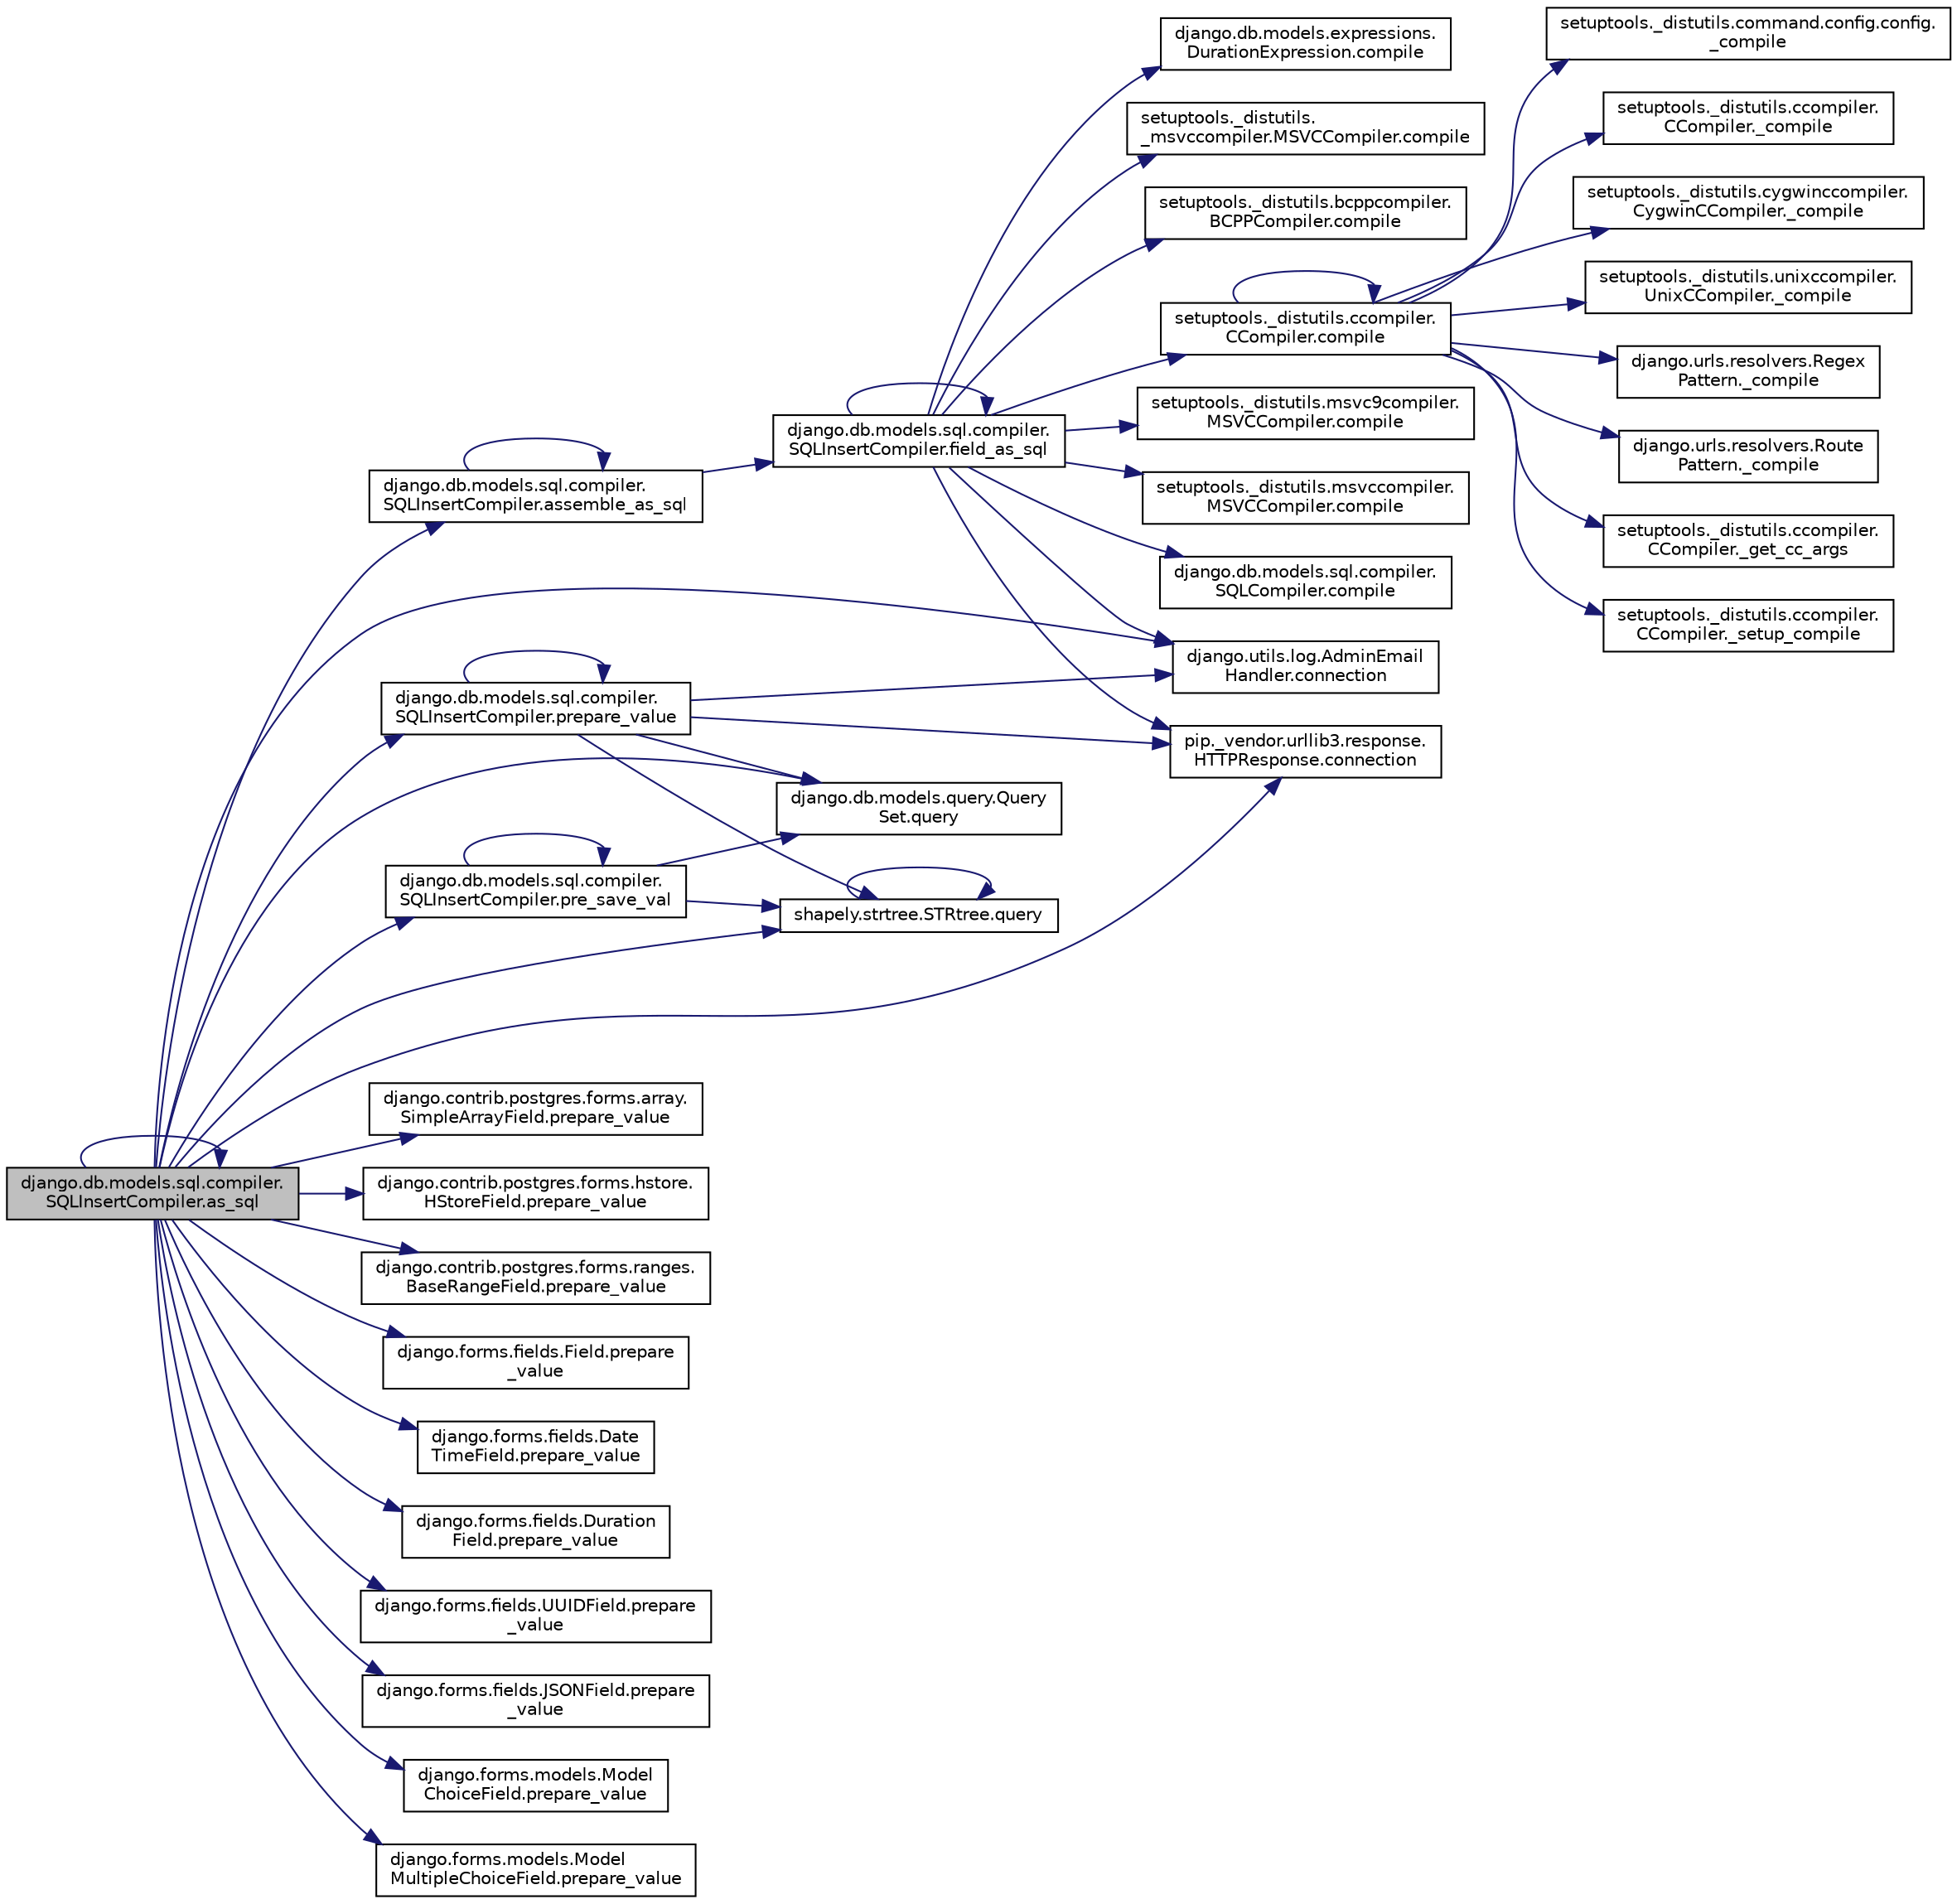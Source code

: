 digraph "django.db.models.sql.compiler.SQLInsertCompiler.as_sql"
{
 // LATEX_PDF_SIZE
  edge [fontname="Helvetica",fontsize="10",labelfontname="Helvetica",labelfontsize="10"];
  node [fontname="Helvetica",fontsize="10",shape=record];
  rankdir="LR";
  Node1 [label="django.db.models.sql.compiler.\lSQLInsertCompiler.as_sql",height=0.2,width=0.4,color="black", fillcolor="grey75", style="filled", fontcolor="black",tooltip=" "];
  Node1 -> Node1 [color="midnightblue",fontsize="10",style="solid",fontname="Helvetica"];
  Node1 -> Node2 [color="midnightblue",fontsize="10",style="solid",fontname="Helvetica"];
  Node2 [label="django.db.models.sql.compiler.\lSQLInsertCompiler.assemble_as_sql",height=0.2,width=0.4,color="black", fillcolor="white", style="filled",URL="$dd/daa/classdjango_1_1db_1_1models_1_1sql_1_1compiler_1_1_s_q_l_insert_compiler.html#a6988070a689b19fed62f76340ab2a87b",tooltip=" "];
  Node2 -> Node2 [color="midnightblue",fontsize="10",style="solid",fontname="Helvetica"];
  Node2 -> Node3 [color="midnightblue",fontsize="10",style="solid",fontname="Helvetica"];
  Node3 [label="django.db.models.sql.compiler.\lSQLInsertCompiler.field_as_sql",height=0.2,width=0.4,color="black", fillcolor="white", style="filled",URL="$dd/daa/classdjango_1_1db_1_1models_1_1sql_1_1compiler_1_1_s_q_l_insert_compiler.html#aacfbda3cb6cf587e98576326803a60a0",tooltip=" "];
  Node3 -> Node4 [color="midnightblue",fontsize="10",style="solid",fontname="Helvetica"];
  Node4 [label="django.db.models.sql.compiler.\lSQLCompiler.compile",height=0.2,width=0.4,color="black", fillcolor="white", style="filled",URL="$df/de2/classdjango_1_1db_1_1models_1_1sql_1_1compiler_1_1_s_q_l_compiler.html#a32595f72b9ee93811a5aa0c62a0731bf",tooltip=" "];
  Node3 -> Node5 [color="midnightblue",fontsize="10",style="solid",fontname="Helvetica"];
  Node5 [label="django.db.models.expressions.\lDurationExpression.compile",height=0.2,width=0.4,color="black", fillcolor="white", style="filled",URL="$df/d03/classdjango_1_1db_1_1models_1_1expressions_1_1_duration_expression.html#af6c7640c2b1cafc6c47b3daaf8abc6d6",tooltip=" "];
  Node3 -> Node6 [color="midnightblue",fontsize="10",style="solid",fontname="Helvetica"];
  Node6 [label="setuptools._distutils.\l_msvccompiler.MSVCCompiler.compile",height=0.2,width=0.4,color="black", fillcolor="white", style="filled",URL="$db/da5/classsetuptools_1_1__distutils_1_1__msvccompiler_1_1_m_s_v_c_compiler.html#ac642fa6ac2fb8e00686189cecfff2ca6",tooltip=" "];
  Node3 -> Node7 [color="midnightblue",fontsize="10",style="solid",fontname="Helvetica"];
  Node7 [label="setuptools._distutils.bcppcompiler.\lBCPPCompiler.compile",height=0.2,width=0.4,color="black", fillcolor="white", style="filled",URL="$db/d1b/classsetuptools_1_1__distutils_1_1bcppcompiler_1_1_b_c_p_p_compiler.html#a0bcc35ed8d94b790b4080b431aa900f6",tooltip=" "];
  Node3 -> Node8 [color="midnightblue",fontsize="10",style="solid",fontname="Helvetica"];
  Node8 [label="setuptools._distutils.ccompiler.\lCCompiler.compile",height=0.2,width=0.4,color="black", fillcolor="white", style="filled",URL="$d0/daa/classsetuptools_1_1__distutils_1_1ccompiler_1_1_c_compiler.html#a7833583eb8aad3b9be525a98b9293fa5",tooltip=" "];
  Node8 -> Node9 [color="midnightblue",fontsize="10",style="solid",fontname="Helvetica"];
  Node9 [label="setuptools._distutils.command.config.config.\l_compile",height=0.2,width=0.4,color="black", fillcolor="white", style="filled",URL="$d2/d18/classsetuptools_1_1__distutils_1_1command_1_1config_1_1config.html#a36c863388689da3d8ea8efe45d286aca",tooltip=" "];
  Node8 -> Node10 [color="midnightblue",fontsize="10",style="solid",fontname="Helvetica"];
  Node10 [label="setuptools._distutils.ccompiler.\lCCompiler._compile",height=0.2,width=0.4,color="black", fillcolor="white", style="filled",URL="$d0/daa/classsetuptools_1_1__distutils_1_1ccompiler_1_1_c_compiler.html#a117513eeacbcffd553c0b688a5eeae34",tooltip=" "];
  Node8 -> Node11 [color="midnightblue",fontsize="10",style="solid",fontname="Helvetica"];
  Node11 [label="setuptools._distutils.cygwinccompiler.\lCygwinCCompiler._compile",height=0.2,width=0.4,color="black", fillcolor="white", style="filled",URL="$d5/d19/classsetuptools_1_1__distutils_1_1cygwinccompiler_1_1_cygwin_c_compiler.html#ae7f918242d4512f70410d228bbfc5758",tooltip=" "];
  Node8 -> Node12 [color="midnightblue",fontsize="10",style="solid",fontname="Helvetica"];
  Node12 [label="setuptools._distutils.unixccompiler.\lUnixCCompiler._compile",height=0.2,width=0.4,color="black", fillcolor="white", style="filled",URL="$d5/da2/classsetuptools_1_1__distutils_1_1unixccompiler_1_1_unix_c_compiler.html#addeefa825fbf9dfef5669cb3ac77af97",tooltip=" "];
  Node8 -> Node13 [color="midnightblue",fontsize="10",style="solid",fontname="Helvetica"];
  Node13 [label="django.urls.resolvers.Regex\lPattern._compile",height=0.2,width=0.4,color="black", fillcolor="white", style="filled",URL="$de/dca/classdjango_1_1urls_1_1resolvers_1_1_regex_pattern.html#afe4744cc57b32ca688c90ee538b6f392",tooltip=" "];
  Node8 -> Node14 [color="midnightblue",fontsize="10",style="solid",fontname="Helvetica"];
  Node14 [label="django.urls.resolvers.Route\lPattern._compile",height=0.2,width=0.4,color="black", fillcolor="white", style="filled",URL="$db/d58/classdjango_1_1urls_1_1resolvers_1_1_route_pattern.html#a23200c7926ec6d89793597e8257567eb",tooltip=" "];
  Node8 -> Node15 [color="midnightblue",fontsize="10",style="solid",fontname="Helvetica"];
  Node15 [label="setuptools._distutils.ccompiler.\lCCompiler._get_cc_args",height=0.2,width=0.4,color="black", fillcolor="white", style="filled",URL="$d0/daa/classsetuptools_1_1__distutils_1_1ccompiler_1_1_c_compiler.html#a6da1d7b55553f0c4c84f9323af0798cf",tooltip=" "];
  Node8 -> Node16 [color="midnightblue",fontsize="10",style="solid",fontname="Helvetica"];
  Node16 [label="setuptools._distutils.ccompiler.\lCCompiler._setup_compile",height=0.2,width=0.4,color="black", fillcolor="white", style="filled",URL="$d0/daa/classsetuptools_1_1__distutils_1_1ccompiler_1_1_c_compiler.html#a598994ee15273fe9e868797cf66389d8",tooltip=" "];
  Node8 -> Node8 [color="midnightblue",fontsize="10",style="solid",fontname="Helvetica"];
  Node3 -> Node17 [color="midnightblue",fontsize="10",style="solid",fontname="Helvetica"];
  Node17 [label="setuptools._distutils.msvc9compiler.\lMSVCCompiler.compile",height=0.2,width=0.4,color="black", fillcolor="white", style="filled",URL="$d3/d66/classsetuptools_1_1__distutils_1_1msvc9compiler_1_1_m_s_v_c_compiler.html#a8ed1af33b4f9e03527e5a4d1aeb0f0a6",tooltip=" "];
  Node3 -> Node18 [color="midnightblue",fontsize="10",style="solid",fontname="Helvetica"];
  Node18 [label="setuptools._distutils.msvccompiler.\lMSVCCompiler.compile",height=0.2,width=0.4,color="black", fillcolor="white", style="filled",URL="$d3/d17/classsetuptools_1_1__distutils_1_1msvccompiler_1_1_m_s_v_c_compiler.html#ab6f87459d24ece924175a9f45637d315",tooltip=" "];
  Node3 -> Node19 [color="midnightblue",fontsize="10",style="solid",fontname="Helvetica"];
  Node19 [label="django.utils.log.AdminEmail\lHandler.connection",height=0.2,width=0.4,color="black", fillcolor="white", style="filled",URL="$d9/d6a/classdjango_1_1utils_1_1log_1_1_admin_email_handler.html#a07baeac3b7b8c28175cfd3a4a55ba9b5",tooltip=" "];
  Node3 -> Node20 [color="midnightblue",fontsize="10",style="solid",fontname="Helvetica"];
  Node20 [label="pip._vendor.urllib3.response.\lHTTPResponse.connection",height=0.2,width=0.4,color="black", fillcolor="white", style="filled",URL="$dd/d5a/classpip_1_1__vendor_1_1urllib3_1_1response_1_1_h_t_t_p_response.html#a27a88449c366048b39e0a46f78381f1a",tooltip=" "];
  Node3 -> Node3 [color="midnightblue",fontsize="10",style="solid",fontname="Helvetica"];
  Node1 -> Node19 [color="midnightblue",fontsize="10",style="solid",fontname="Helvetica"];
  Node1 -> Node20 [color="midnightblue",fontsize="10",style="solid",fontname="Helvetica"];
  Node1 -> Node21 [color="midnightblue",fontsize="10",style="solid",fontname="Helvetica"];
  Node21 [label="django.db.models.sql.compiler.\lSQLInsertCompiler.pre_save_val",height=0.2,width=0.4,color="black", fillcolor="white", style="filled",URL="$dd/daa/classdjango_1_1db_1_1models_1_1sql_1_1compiler_1_1_s_q_l_insert_compiler.html#a1fc84771ed07cd3ec7c5b9dcdd91da95",tooltip=" "];
  Node21 -> Node21 [color="midnightblue",fontsize="10",style="solid",fontname="Helvetica"];
  Node21 -> Node22 [color="midnightblue",fontsize="10",style="solid",fontname="Helvetica"];
  Node22 [label="django.db.models.query.Query\lSet.query",height=0.2,width=0.4,color="black", fillcolor="white", style="filled",URL="$dd/d94/classdjango_1_1db_1_1models_1_1query_1_1_query_set.html#a122ab2492eab3285ee368fba53d18a13",tooltip=" "];
  Node21 -> Node23 [color="midnightblue",fontsize="10",style="solid",fontname="Helvetica"];
  Node23 [label="shapely.strtree.STRtree.query",height=0.2,width=0.4,color="black", fillcolor="white", style="filled",URL="$de/dd0/classshapely_1_1strtree_1_1_s_t_rtree.html#a36091f1859b35aa145800837553ec921",tooltip=" "];
  Node23 -> Node23 [color="midnightblue",fontsize="10",style="solid",fontname="Helvetica"];
  Node1 -> Node24 [color="midnightblue",fontsize="10",style="solid",fontname="Helvetica"];
  Node24 [label="django.db.models.sql.compiler.\lSQLInsertCompiler.prepare_value",height=0.2,width=0.4,color="black", fillcolor="white", style="filled",URL="$dd/daa/classdjango_1_1db_1_1models_1_1sql_1_1compiler_1_1_s_q_l_insert_compiler.html#a0d7a9343da813fc48b24d9baa8087eb8",tooltip=" "];
  Node24 -> Node19 [color="midnightblue",fontsize="10",style="solid",fontname="Helvetica"];
  Node24 -> Node20 [color="midnightblue",fontsize="10",style="solid",fontname="Helvetica"];
  Node24 -> Node24 [color="midnightblue",fontsize="10",style="solid",fontname="Helvetica"];
  Node24 -> Node22 [color="midnightblue",fontsize="10",style="solid",fontname="Helvetica"];
  Node24 -> Node23 [color="midnightblue",fontsize="10",style="solid",fontname="Helvetica"];
  Node1 -> Node25 [color="midnightblue",fontsize="10",style="solid",fontname="Helvetica"];
  Node25 [label="django.contrib.postgres.forms.array.\lSimpleArrayField.prepare_value",height=0.2,width=0.4,color="black", fillcolor="white", style="filled",URL="$de/da4/classdjango_1_1contrib_1_1postgres_1_1forms_1_1array_1_1_simple_array_field.html#a64b540fd1d3d13a9b4479b0d8341bae4",tooltip=" "];
  Node1 -> Node26 [color="midnightblue",fontsize="10",style="solid",fontname="Helvetica"];
  Node26 [label="django.contrib.postgres.forms.hstore.\lHStoreField.prepare_value",height=0.2,width=0.4,color="black", fillcolor="white", style="filled",URL="$d1/de0/classdjango_1_1contrib_1_1postgres_1_1forms_1_1hstore_1_1_h_store_field.html#a006d21fb40ebdfe25c92f584ef0c17ce",tooltip=" "];
  Node1 -> Node27 [color="midnightblue",fontsize="10",style="solid",fontname="Helvetica"];
  Node27 [label="django.contrib.postgres.forms.ranges.\lBaseRangeField.prepare_value",height=0.2,width=0.4,color="black", fillcolor="white", style="filled",URL="$d7/d4b/classdjango_1_1contrib_1_1postgres_1_1forms_1_1ranges_1_1_base_range_field.html#a1fdfa4e243569e6cadda25bcd0ad15a6",tooltip=" "];
  Node1 -> Node28 [color="midnightblue",fontsize="10",style="solid",fontname="Helvetica"];
  Node28 [label="django.forms.fields.Field.prepare\l_value",height=0.2,width=0.4,color="black", fillcolor="white", style="filled",URL="$d2/d0d/classdjango_1_1forms_1_1fields_1_1_field.html#aadbbd6f33d5a95bf13f9bc24c34b043b",tooltip=" "];
  Node1 -> Node29 [color="midnightblue",fontsize="10",style="solid",fontname="Helvetica"];
  Node29 [label="django.forms.fields.Date\lTimeField.prepare_value",height=0.2,width=0.4,color="black", fillcolor="white", style="filled",URL="$d8/db3/classdjango_1_1forms_1_1fields_1_1_date_time_field.html#adaadd0be1abae176ec24caa2ea7dfdc0",tooltip=" "];
  Node1 -> Node30 [color="midnightblue",fontsize="10",style="solid",fontname="Helvetica"];
  Node30 [label="django.forms.fields.Duration\lField.prepare_value",height=0.2,width=0.4,color="black", fillcolor="white", style="filled",URL="$d1/d97/classdjango_1_1forms_1_1fields_1_1_duration_field.html#a695bd5596c4782c1728a8d137263167a",tooltip=" "];
  Node1 -> Node31 [color="midnightblue",fontsize="10",style="solid",fontname="Helvetica"];
  Node31 [label="django.forms.fields.UUIDField.prepare\l_value",height=0.2,width=0.4,color="black", fillcolor="white", style="filled",URL="$d7/d0c/classdjango_1_1forms_1_1fields_1_1_u_u_i_d_field.html#a8a52f8db8367b2840d9ba2cd27ca3b8f",tooltip=" "];
  Node1 -> Node32 [color="midnightblue",fontsize="10",style="solid",fontname="Helvetica"];
  Node32 [label="django.forms.fields.JSONField.prepare\l_value",height=0.2,width=0.4,color="black", fillcolor="white", style="filled",URL="$d6/d55/classdjango_1_1forms_1_1fields_1_1_j_s_o_n_field.html#ae27e911a3130e9b69365388355427fe1",tooltip=" "];
  Node1 -> Node33 [color="midnightblue",fontsize="10",style="solid",fontname="Helvetica"];
  Node33 [label="django.forms.models.Model\lChoiceField.prepare_value",height=0.2,width=0.4,color="black", fillcolor="white", style="filled",URL="$d9/d46/classdjango_1_1forms_1_1models_1_1_model_choice_field.html#afbf1e0eb0e67cf402fe8f7e416026465",tooltip=" "];
  Node1 -> Node34 [color="midnightblue",fontsize="10",style="solid",fontname="Helvetica"];
  Node34 [label="django.forms.models.Model\lMultipleChoiceField.prepare_value",height=0.2,width=0.4,color="black", fillcolor="white", style="filled",URL="$d3/d8a/classdjango_1_1forms_1_1models_1_1_model_multiple_choice_field.html#a8764bb2e80c69715d239d6e68d92450b",tooltip=" "];
  Node1 -> Node22 [color="midnightblue",fontsize="10",style="solid",fontname="Helvetica"];
  Node1 -> Node23 [color="midnightblue",fontsize="10",style="solid",fontname="Helvetica"];
}
